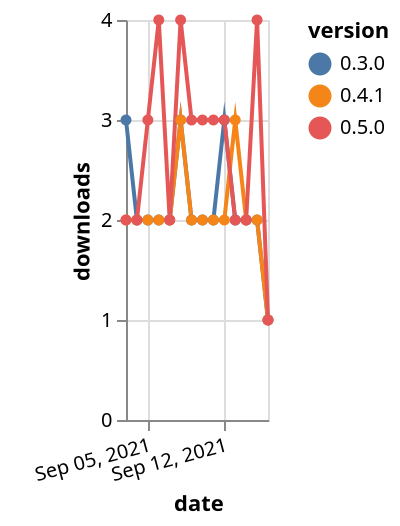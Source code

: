 {"$schema": "https://vega.github.io/schema/vega-lite/v5.json", "description": "A simple bar chart with embedded data.", "data": {"values": [{"date": "2021-09-03", "total": 1845, "delta": 3, "version": "0.3.0"}, {"date": "2021-09-04", "total": 1847, "delta": 2, "version": "0.3.0"}, {"date": "2021-09-05", "total": 1849, "delta": 2, "version": "0.3.0"}, {"date": "2021-09-06", "total": 1851, "delta": 2, "version": "0.3.0"}, {"date": "2021-09-07", "total": 1853, "delta": 2, "version": "0.3.0"}, {"date": "2021-09-08", "total": 1856, "delta": 3, "version": "0.3.0"}, {"date": "2021-09-09", "total": 1858, "delta": 2, "version": "0.3.0"}, {"date": "2021-09-10", "total": 1860, "delta": 2, "version": "0.3.0"}, {"date": "2021-09-11", "total": 1862, "delta": 2, "version": "0.3.0"}, {"date": "2021-09-12", "total": 1865, "delta": 3, "version": "0.3.0"}, {"date": "2021-09-13", "total": 1867, "delta": 2, "version": "0.3.0"}, {"date": "2021-09-14", "total": 1869, "delta": 2, "version": "0.3.0"}, {"date": "2021-09-15", "total": 1871, "delta": 2, "version": "0.3.0"}, {"date": "2021-09-16", "total": 1872, "delta": 1, "version": "0.3.0"}, {"date": "2021-09-03", "total": 1716, "delta": 2, "version": "0.4.1"}, {"date": "2021-09-04", "total": 1718, "delta": 2, "version": "0.4.1"}, {"date": "2021-09-05", "total": 1720, "delta": 2, "version": "0.4.1"}, {"date": "2021-09-06", "total": 1722, "delta": 2, "version": "0.4.1"}, {"date": "2021-09-07", "total": 1724, "delta": 2, "version": "0.4.1"}, {"date": "2021-09-08", "total": 1727, "delta": 3, "version": "0.4.1"}, {"date": "2021-09-09", "total": 1729, "delta": 2, "version": "0.4.1"}, {"date": "2021-09-10", "total": 1731, "delta": 2, "version": "0.4.1"}, {"date": "2021-09-11", "total": 1733, "delta": 2, "version": "0.4.1"}, {"date": "2021-09-12", "total": 1735, "delta": 2, "version": "0.4.1"}, {"date": "2021-09-13", "total": 1738, "delta": 3, "version": "0.4.1"}, {"date": "2021-09-14", "total": 1740, "delta": 2, "version": "0.4.1"}, {"date": "2021-09-15", "total": 1742, "delta": 2, "version": "0.4.1"}, {"date": "2021-09-16", "total": 1743, "delta": 1, "version": "0.4.1"}, {"date": "2021-09-03", "total": 1749, "delta": 2, "version": "0.5.0"}, {"date": "2021-09-04", "total": 1751, "delta": 2, "version": "0.5.0"}, {"date": "2021-09-05", "total": 1754, "delta": 3, "version": "0.5.0"}, {"date": "2021-09-06", "total": 1758, "delta": 4, "version": "0.5.0"}, {"date": "2021-09-07", "total": 1760, "delta": 2, "version": "0.5.0"}, {"date": "2021-09-08", "total": 1764, "delta": 4, "version": "0.5.0"}, {"date": "2021-09-09", "total": 1767, "delta": 3, "version": "0.5.0"}, {"date": "2021-09-10", "total": 1770, "delta": 3, "version": "0.5.0"}, {"date": "2021-09-11", "total": 1773, "delta": 3, "version": "0.5.0"}, {"date": "2021-09-12", "total": 1776, "delta": 3, "version": "0.5.0"}, {"date": "2021-09-13", "total": 1778, "delta": 2, "version": "0.5.0"}, {"date": "2021-09-14", "total": 1780, "delta": 2, "version": "0.5.0"}, {"date": "2021-09-15", "total": 1784, "delta": 4, "version": "0.5.0"}, {"date": "2021-09-16", "total": 1785, "delta": 1, "version": "0.5.0"}]}, "width": "container", "mark": {"type": "line", "point": {"filled": true}}, "encoding": {"x": {"field": "date", "type": "temporal", "timeUnit": "yearmonthdate", "title": "date", "axis": {"labelAngle": -15}}, "y": {"field": "delta", "type": "quantitative", "title": "downloads"}, "color": {"field": "version", "type": "nominal"}, "tooltip": {"field": "delta"}}}